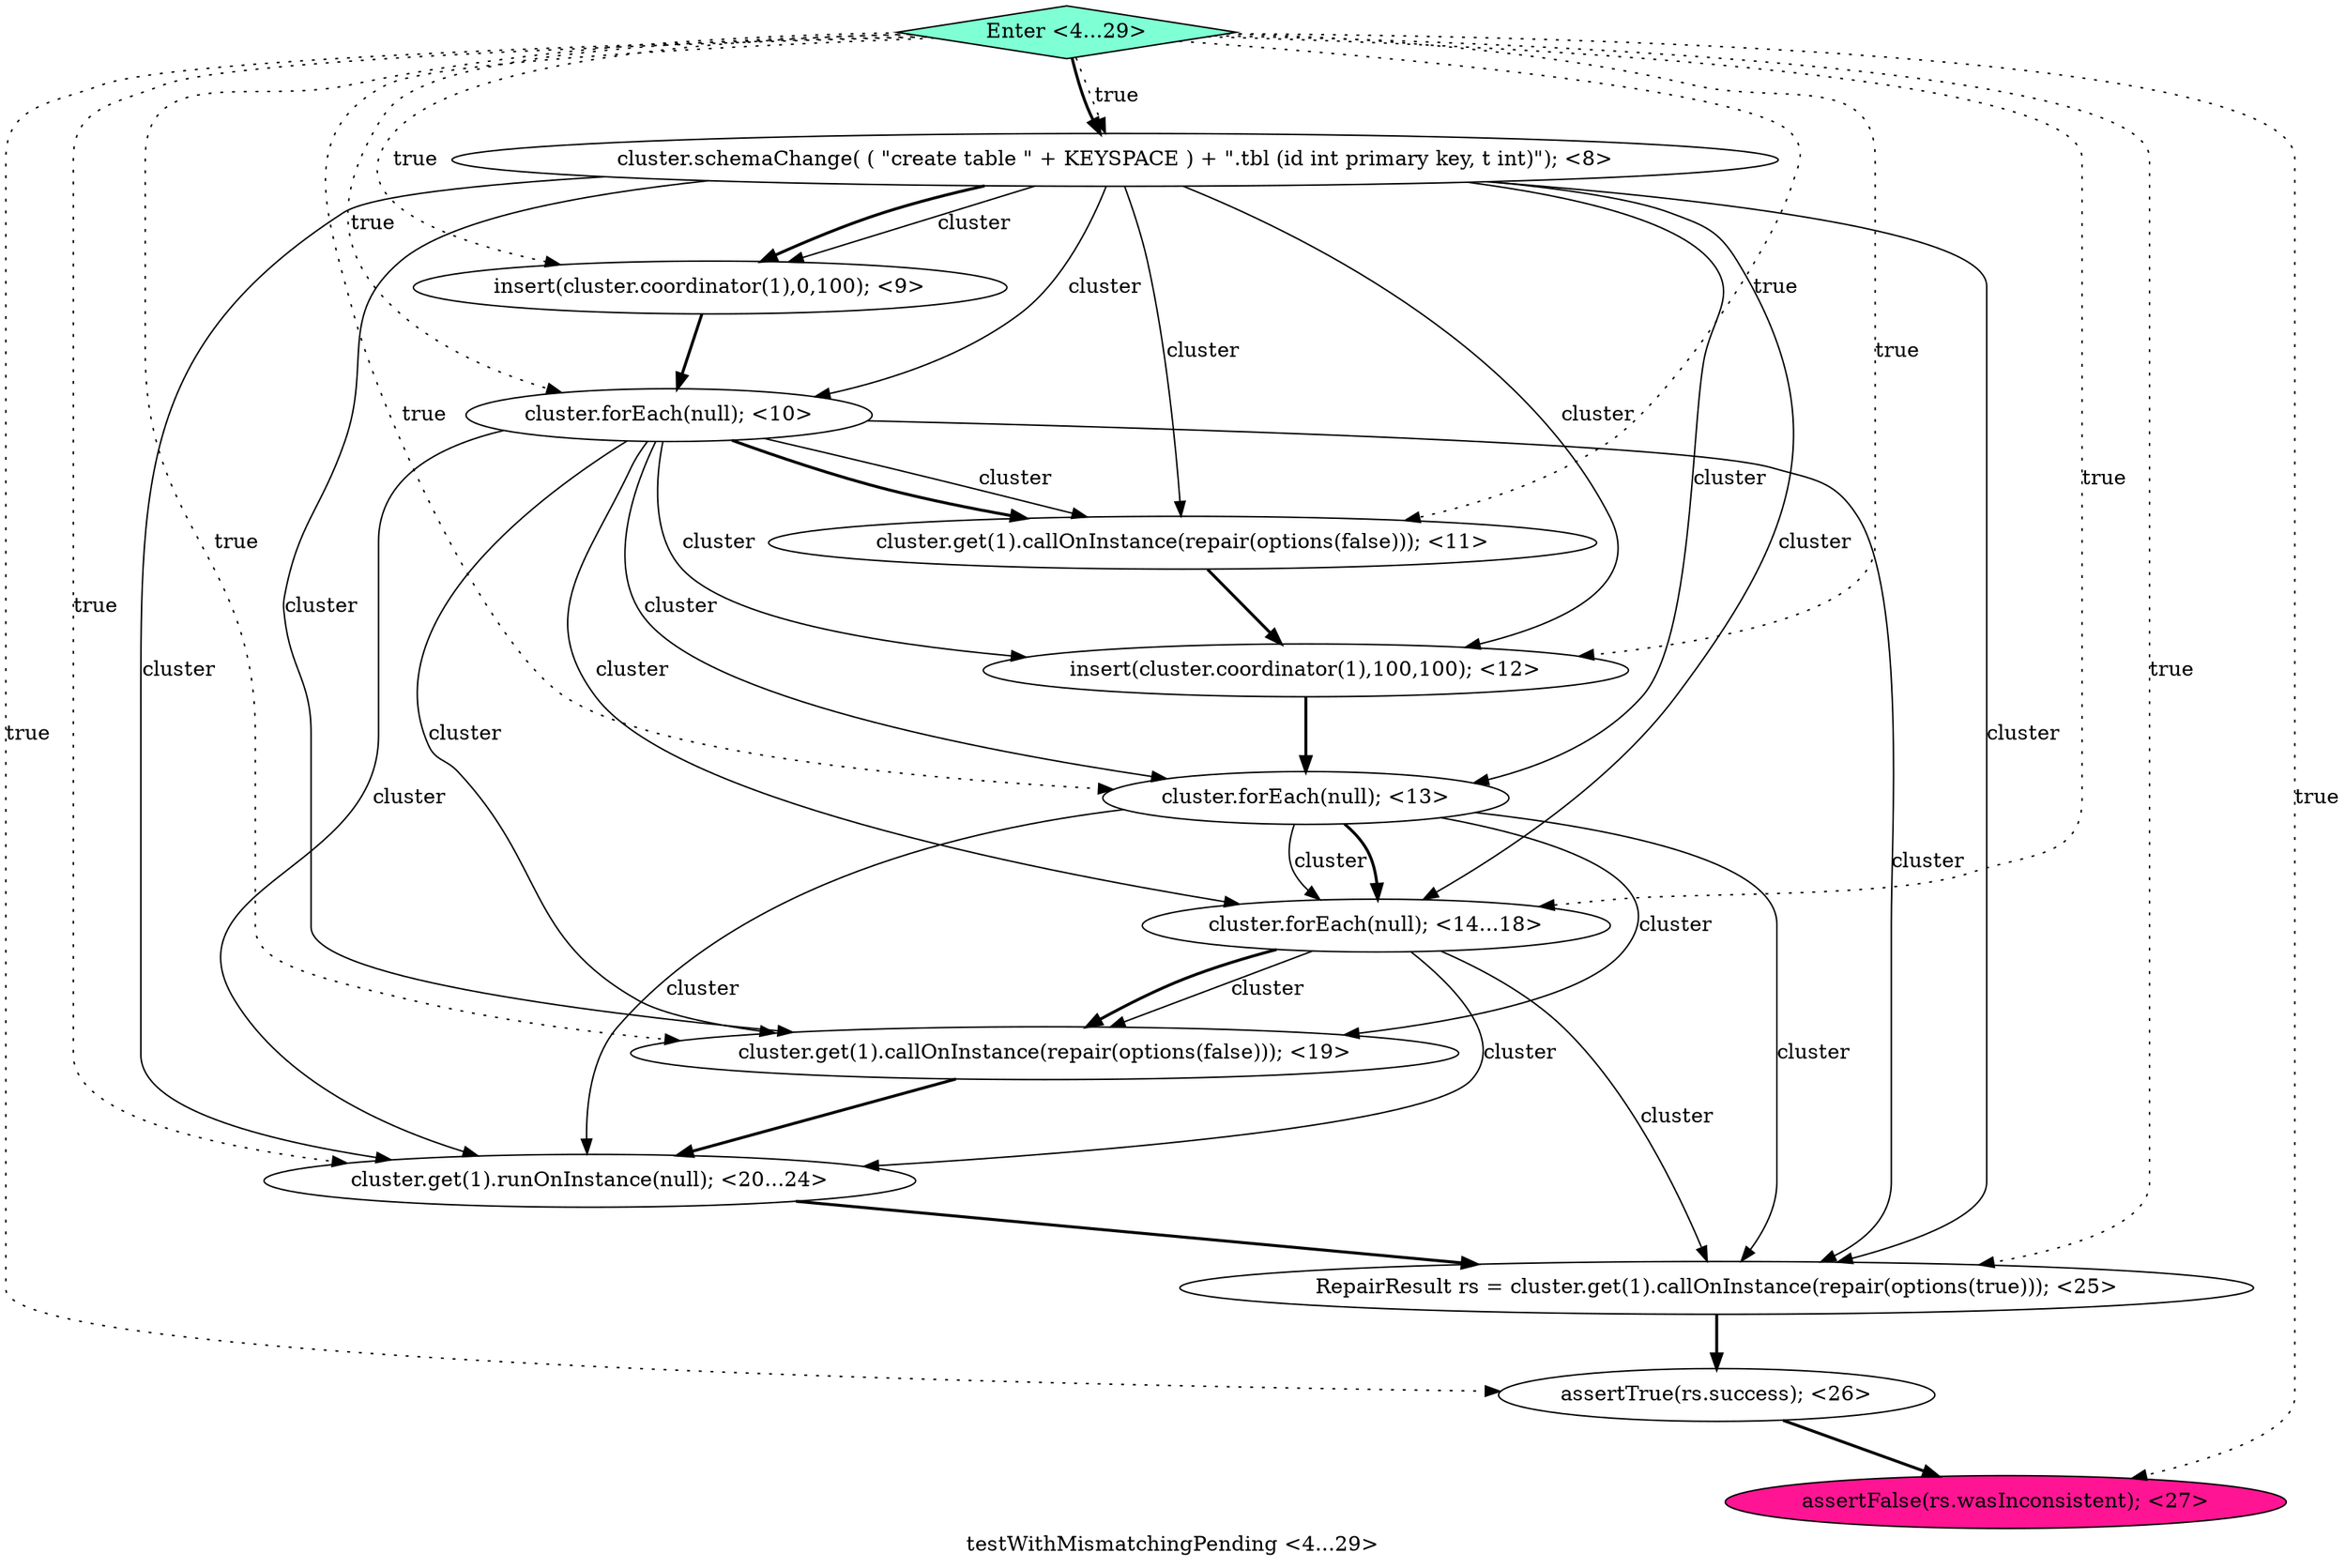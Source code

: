 digraph PDG {
label = "testWithMismatchingPending <4...29>";
0.8 [style = filled, label = "cluster.get(1).runOnInstance(null); <20...24>", fillcolor = white, shape = ellipse];
0.1 [style = filled, label = "insert(cluster.coordinator(1),0,100); <9>", fillcolor = white, shape = ellipse];
0.3 [style = filled, label = "cluster.get(1).callOnInstance(repair(options(false))); <11>", fillcolor = white, shape = ellipse];
0.7 [style = filled, label = "cluster.get(1).callOnInstance(repair(options(false))); <19>", fillcolor = white, shape = ellipse];
0.5 [style = filled, label = "cluster.forEach(null); <13>", fillcolor = white, shape = ellipse];
0.6 [style = filled, label = "cluster.forEach(null); <14...18>", fillcolor = white, shape = ellipse];
0.10 [style = filled, label = "assertTrue(rs.success); <26>", fillcolor = white, shape = ellipse];
0.4 [style = filled, label = "insert(cluster.coordinator(1),100,100); <12>", fillcolor = white, shape = ellipse];
0.9 [style = filled, label = "RepairResult rs = cluster.get(1).callOnInstance(repair(options(true))); <25>", fillcolor = white, shape = ellipse];
0.12 [style = filled, label = "Enter <4...29>", fillcolor = aquamarine, shape = diamond];
0.11 [style = filled, label = "assertFalse(rs.wasInconsistent); <27>", fillcolor = deeppink, shape = ellipse];
0.2 [style = filled, label = "cluster.forEach(null); <10>", fillcolor = white, shape = ellipse];
0.0 [style = filled, label = "cluster.schemaChange( ( \"create table \" + KEYSPACE ) + \".tbl (id int primary key, t int)\"); <8>", fillcolor = white, shape = ellipse];
0.0 -> 0.1 [style = solid, label="cluster"];
0.0 -> 0.1 [style = bold, label=""];
0.0 -> 0.2 [style = solid, label="cluster"];
0.0 -> 0.3 [style = solid, label="cluster"];
0.0 -> 0.4 [style = solid, label="cluster"];
0.0 -> 0.5 [style = solid, label="cluster"];
0.0 -> 0.6 [style = solid, label="cluster"];
0.0 -> 0.7 [style = solid, label="cluster"];
0.0 -> 0.8 [style = solid, label="cluster"];
0.0 -> 0.9 [style = solid, label="cluster"];
0.1 -> 0.2 [style = bold, label=""];
0.2 -> 0.3 [style = solid, label="cluster"];
0.2 -> 0.3 [style = bold, label=""];
0.2 -> 0.4 [style = solid, label="cluster"];
0.2 -> 0.5 [style = solid, label="cluster"];
0.2 -> 0.6 [style = solid, label="cluster"];
0.2 -> 0.7 [style = solid, label="cluster"];
0.2 -> 0.8 [style = solid, label="cluster"];
0.2 -> 0.9 [style = solid, label="cluster"];
0.3 -> 0.4 [style = bold, label=""];
0.4 -> 0.5 [style = bold, label=""];
0.5 -> 0.6 [style = solid, label="cluster"];
0.5 -> 0.6 [style = bold, label=""];
0.5 -> 0.7 [style = solid, label="cluster"];
0.5 -> 0.8 [style = solid, label="cluster"];
0.5 -> 0.9 [style = solid, label="cluster"];
0.6 -> 0.7 [style = solid, label="cluster"];
0.6 -> 0.7 [style = bold, label=""];
0.6 -> 0.8 [style = solid, label="cluster"];
0.6 -> 0.9 [style = solid, label="cluster"];
0.7 -> 0.8 [style = bold, label=""];
0.8 -> 0.9 [style = bold, label=""];
0.9 -> 0.10 [style = bold, label=""];
0.10 -> 0.11 [style = bold, label=""];
0.12 -> 0.0 [style = dotted, label="true"];
0.12 -> 0.0 [style = bold, label=""];
0.12 -> 0.1 [style = dotted, label="true"];
0.12 -> 0.2 [style = dotted, label="true"];
0.12 -> 0.3 [style = dotted, label="true"];
0.12 -> 0.4 [style = dotted, label="true"];
0.12 -> 0.5 [style = dotted, label="true"];
0.12 -> 0.6 [style = dotted, label="true"];
0.12 -> 0.7 [style = dotted, label="true"];
0.12 -> 0.8 [style = dotted, label="true"];
0.12 -> 0.9 [style = dotted, label="true"];
0.12 -> 0.10 [style = dotted, label="true"];
0.12 -> 0.11 [style = dotted, label="true"];
}
